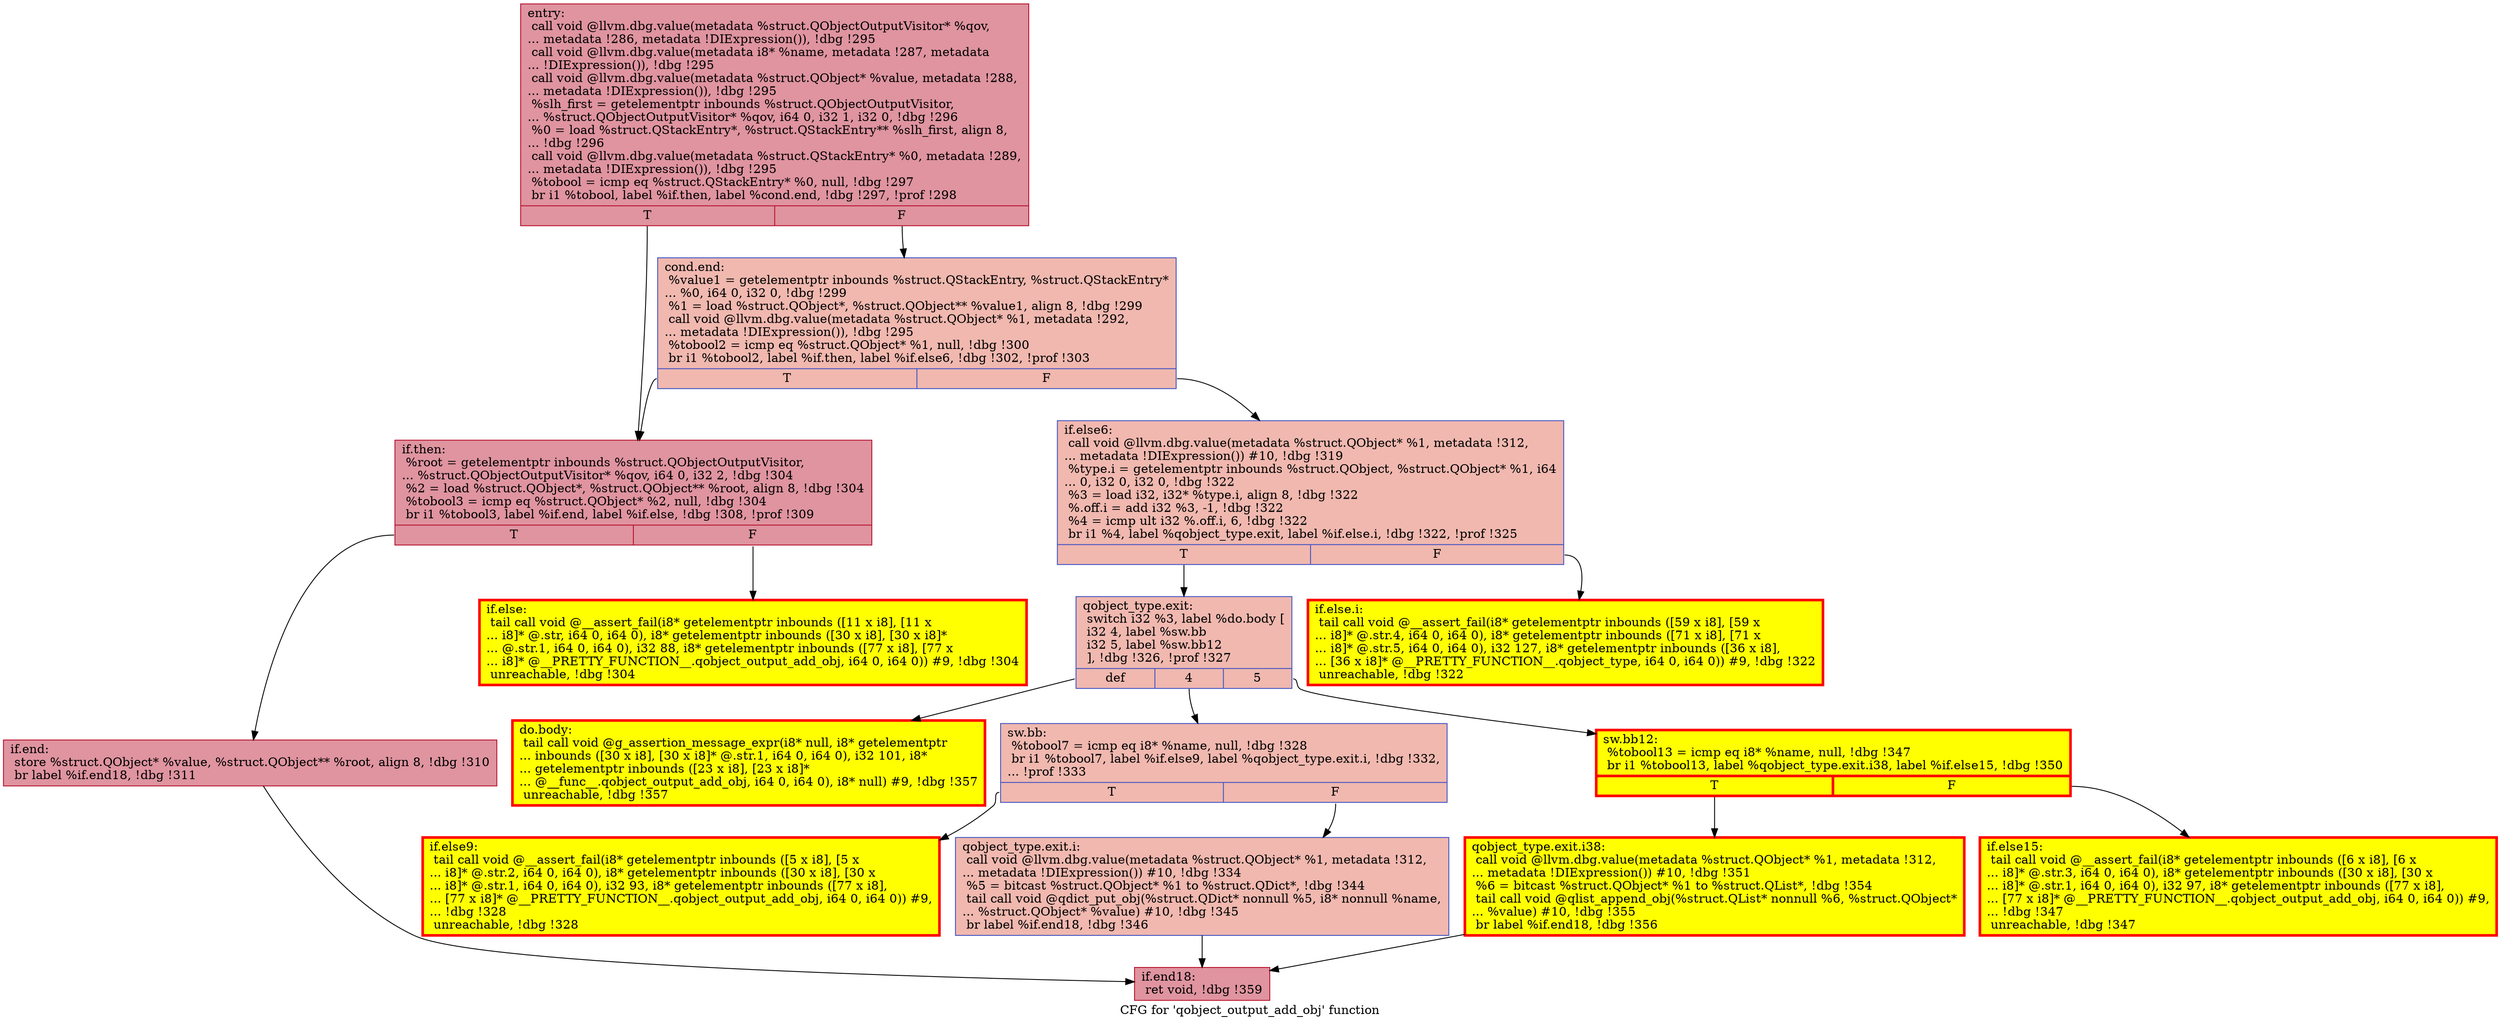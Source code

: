 digraph "CFG for 'qobject_output_add_obj' function" {
	label="CFG for 'qobject_output_add_obj' function";

	Node0x5564bb3a6570 [shape=record,color="#b70d28ff", style=filled, fillcolor="#b70d2870",label="{entry:\l  call void @llvm.dbg.value(metadata %struct.QObjectOutputVisitor* %qov,\l... metadata !286, metadata !DIExpression()), !dbg !295\l  call void @llvm.dbg.value(metadata i8* %name, metadata !287, metadata\l... !DIExpression()), !dbg !295\l  call void @llvm.dbg.value(metadata %struct.QObject* %value, metadata !288,\l... metadata !DIExpression()), !dbg !295\l  %slh_first = getelementptr inbounds %struct.QObjectOutputVisitor,\l... %struct.QObjectOutputVisitor* %qov, i64 0, i32 1, i32 0, !dbg !296\l  %0 = load %struct.QStackEntry*, %struct.QStackEntry** %slh_first, align 8,\l... !dbg !296\l  call void @llvm.dbg.value(metadata %struct.QStackEntry* %0, metadata !289,\l... metadata !DIExpression()), !dbg !295\l  %tobool = icmp eq %struct.QStackEntry* %0, null, !dbg !297\l  br i1 %tobool, label %if.then, label %cond.end, !dbg !297, !prof !298\l|{<s0>T|<s1>F}}"];
	Node0x5564bb3a6570:s0 -> Node0x5564bb3b5520;
	Node0x5564bb3a6570:s1 -> Node0x5564bb3b4c00;
	Node0x5564bb3b4c00 [shape=record,color="#3d50c3ff", style=filled, fillcolor="#dc5d4a70",label="{cond.end:                                         \l  %value1 = getelementptr inbounds %struct.QStackEntry, %struct.QStackEntry*\l... %0, i64 0, i32 0, !dbg !299\l  %1 = load %struct.QObject*, %struct.QObject** %value1, align 8, !dbg !299\l  call void @llvm.dbg.value(metadata %struct.QObject* %1, metadata !292,\l... metadata !DIExpression()), !dbg !295\l  %tobool2 = icmp eq %struct.QObject* %1, null, !dbg !300\l  br i1 %tobool2, label %if.then, label %if.else6, !dbg !302, !prof !303\l|{<s0>T|<s1>F}}"];
	Node0x5564bb3b4c00:s0 -> Node0x5564bb3b5520;
	Node0x5564bb3b4c00:s1 -> Node0x5564bb3b5600;
	Node0x5564bb3b5520 [shape=record,color="#b70d28ff", style=filled, fillcolor="#b70d2870",label="{if.then:                                          \l  %root = getelementptr inbounds %struct.QObjectOutputVisitor,\l... %struct.QObjectOutputVisitor* %qov, i64 0, i32 2, !dbg !304\l  %2 = load %struct.QObject*, %struct.QObject** %root, align 8, !dbg !304\l  %tobool3 = icmp eq %struct.QObject* %2, null, !dbg !304\l  br i1 %tobool3, label %if.end, label %if.else, !dbg !308, !prof !309\l|{<s0>T|<s1>F}}"];
	Node0x5564bb3b5520:s0 -> Node0x5564bb3b5a60;
	Node0x5564bb3b5520:s1 -> Node0x5564bb3b5ad0;
	Node0x5564bb3b5ad0 [shape=record,penwidth=3.0, style="filled", color="red", fillcolor="yellow",label="{if.else:                                          \l  tail call void @__assert_fail(i8* getelementptr inbounds ([11 x i8], [11 x\l... i8]* @.str, i64 0, i64 0), i8* getelementptr inbounds ([30 x i8], [30 x i8]*\l... @.str.1, i64 0, i64 0), i32 88, i8* getelementptr inbounds ([77 x i8], [77 x\l... i8]* @__PRETTY_FUNCTION__.qobject_output_add_obj, i64 0, i64 0)) #9, !dbg !304\l  unreachable, !dbg !304\l}"];
	Node0x5564bb3b5a60 [shape=record,color="#b70d28ff", style=filled, fillcolor="#b70d2870",label="{if.end:                                           \l  store %struct.QObject* %value, %struct.QObject** %root, align 8, !dbg !310\l  br label %if.end18, !dbg !311\l}"];
	Node0x5564bb3b5a60 -> Node0x5564bb3b5590;
	Node0x5564bb3b5600 [shape=record,color="#3d50c3ff", style=filled, fillcolor="#dc5d4a70",label="{if.else6:                                         \l  call void @llvm.dbg.value(metadata %struct.QObject* %1, metadata !312,\l... metadata !DIExpression()) #10, !dbg !319\l  %type.i = getelementptr inbounds %struct.QObject, %struct.QObject* %1, i64\l... 0, i32 0, i32 0, !dbg !322\l  %3 = load i32, i32* %type.i, align 8, !dbg !322\l  %.off.i = add i32 %3, -1, !dbg !322\l  %4 = icmp ult i32 %.off.i, 6, !dbg !322\l  br i1 %4, label %qobject_type.exit, label %if.else.i, !dbg !322, !prof !325\l|{<s0>T|<s1>F}}"];
	Node0x5564bb3b5600:s0 -> Node0x5564bb3e5110;
	Node0x5564bb3b5600:s1 -> Node0x5564bb3de0b0;
	Node0x5564bb3de0b0 [shape=record,penwidth=3.0, style="filled", color="red", fillcolor="yellow",label="{if.else.i:                                        \l  tail call void @__assert_fail(i8* getelementptr inbounds ([59 x i8], [59 x\l... i8]* @.str.4, i64 0, i64 0), i8* getelementptr inbounds ([71 x i8], [71 x\l... i8]* @.str.5, i64 0, i64 0), i32 127, i8* getelementptr inbounds ([36 x i8],\l... [36 x i8]* @__PRETTY_FUNCTION__.qobject_type, i64 0, i64 0)) #9, !dbg !322\l  unreachable, !dbg !322\l}"];
	Node0x5564bb3e5110 [shape=record,color="#3d50c3ff", style=filled, fillcolor="#dc5d4a70",label="{qobject_type.exit:                                \l  switch i32 %3, label %do.body [\l    i32 4, label %sw.bb\l    i32 5, label %sw.bb12\l  ], !dbg !326, !prof !327\l|{<s0>def|<s1>4|<s2>5}}"];
	Node0x5564bb3e5110:s0 -> Node0x5564bb3bb2a0;
	Node0x5564bb3e5110:s1 -> Node0x5564bb3b8c20;
	Node0x5564bb3e5110:s2 -> Node0x5564bb3497e0;
	Node0x5564bb3b8c20 [shape=record,color="#3d50c3ff", style=filled, fillcolor="#dc5d4a70",label="{sw.bb:                                            \l  %tobool7 = icmp eq i8* %name, null, !dbg !328\l  br i1 %tobool7, label %if.else9, label %qobject_type.exit.i, !dbg !332,\l... !prof !333\l|{<s0>T|<s1>F}}"];
	Node0x5564bb3b8c20:s0 -> Node0x5564bb3b8e10;
	Node0x5564bb3b8c20:s1 -> Node0x5564bb3b52b0;
	Node0x5564bb3b8e10 [shape=record,penwidth=3.0, style="filled", color="red", fillcolor="yellow",label="{if.else9:                                         \l  tail call void @__assert_fail(i8* getelementptr inbounds ([5 x i8], [5 x\l... i8]* @.str.2, i64 0, i64 0), i8* getelementptr inbounds ([30 x i8], [30 x\l... i8]* @.str.1, i64 0, i64 0), i32 93, i8* getelementptr inbounds ([77 x i8],\l... [77 x i8]* @__PRETTY_FUNCTION__.qobject_output_add_obj, i64 0, i64 0)) #9,\l... !dbg !328\l  unreachable, !dbg !328\l}"];
	Node0x5564bb3b52b0 [shape=record,color="#3d50c3ff", style=filled, fillcolor="#dc5d4a70",label="{qobject_type.exit.i:                              \l  call void @llvm.dbg.value(metadata %struct.QObject* %1, metadata !312,\l... metadata !DIExpression()) #10, !dbg !334\l  %5 = bitcast %struct.QObject* %1 to %struct.QDict*, !dbg !344\l  tail call void @qdict_put_obj(%struct.QDict* nonnull %5, i8* nonnull %name,\l... %struct.QObject* %value) #10, !dbg !345\l  br label %if.end18, !dbg !346\l}"];
	Node0x5564bb3b52b0 -> Node0x5564bb3b5590;
	Node0x5564bb3497e0 [shape=record,penwidth=3.0, style="filled", color="red", fillcolor="yellow",label="{sw.bb12:                                          \l  %tobool13 = icmp eq i8* %name, null, !dbg !347\l  br i1 %tobool13, label %qobject_type.exit.i38, label %if.else15, !dbg !350\l|{<s0>T|<s1>F}}"];
	Node0x5564bb3497e0:s0 -> Node0x5564bb3d3d40;
	Node0x5564bb3497e0:s1 -> Node0x5564bb3b9f40;
	Node0x5564bb3b9f40 [shape=record,penwidth=3.0, style="filled", color="red", fillcolor="yellow",label="{if.else15:                                        \l  tail call void @__assert_fail(i8* getelementptr inbounds ([6 x i8], [6 x\l... i8]* @.str.3, i64 0, i64 0), i8* getelementptr inbounds ([30 x i8], [30 x\l... i8]* @.str.1, i64 0, i64 0), i32 97, i8* getelementptr inbounds ([77 x i8],\l... [77 x i8]* @__PRETTY_FUNCTION__.qobject_output_add_obj, i64 0, i64 0)) #9,\l... !dbg !347\l  unreachable, !dbg !347\l}"];
	Node0x5564bb3d3d40 [shape=record,penwidth=3.0, style="filled", color="red", fillcolor="yellow",label="{qobject_type.exit.i38:                            \l  call void @llvm.dbg.value(metadata %struct.QObject* %1, metadata !312,\l... metadata !DIExpression()) #10, !dbg !351\l  %6 = bitcast %struct.QObject* %1 to %struct.QList*, !dbg !354\l  tail call void @qlist_append_obj(%struct.QList* nonnull %6, %struct.QObject*\l... %value) #10, !dbg !355\l  br label %if.end18, !dbg !356\l}"];
	Node0x5564bb3d3d40 -> Node0x5564bb3b5590;
	Node0x5564bb3bb2a0 [shape=record,penwidth=3.0, style="filled", color="red", fillcolor="yellow",label="{do.body:                                          \l  tail call void @g_assertion_message_expr(i8* null, i8* getelementptr\l... inbounds ([30 x i8], [30 x i8]* @.str.1, i64 0, i64 0), i32 101, i8*\l... getelementptr inbounds ([23 x i8], [23 x i8]*\l... @__func__.qobject_output_add_obj, i64 0, i64 0), i8* null) #9, !dbg !357\l  unreachable, !dbg !357\l}"];
	Node0x5564bb3b5590 [shape=record,color="#b70d28ff", style=filled, fillcolor="#b70d2870",label="{if.end18:                                         \l  ret void, !dbg !359\l}"];
}
